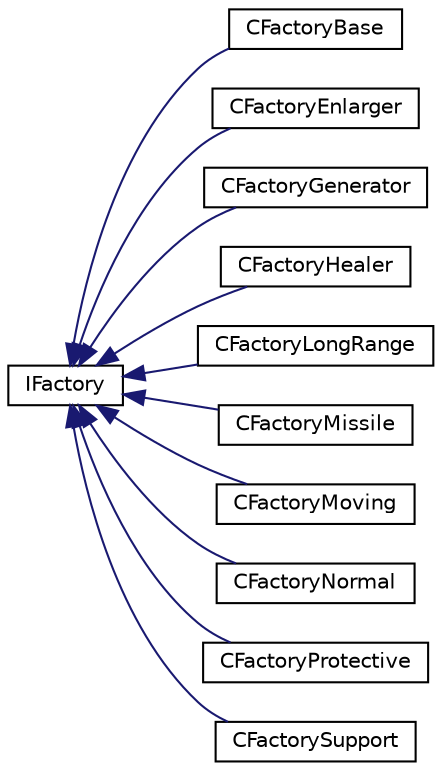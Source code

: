 digraph "Graphical Class Hierarchy"
{
  edge [fontname="Helvetica",fontsize="10",labelfontname="Helvetica",labelfontsize="10"];
  node [fontname="Helvetica",fontsize="10",shape=record];
  rankdir="LR";
  Node1 [label="IFactory",height=0.2,width=0.4,color="black", fillcolor="white", style="filled",URL="$classIFactory.html",tooltip="Интерфейс фабрики "];
  Node1 -> Node2 [dir="back",color="midnightblue",fontsize="10",style="solid",fontname="Helvetica"];
  Node2 [label="CFactoryBase",height=0.2,width=0.4,color="black", fillcolor="white", style="filled",URL="$classCFactoryBase.html",tooltip="Реализация Фабрики для базы "];
  Node1 -> Node3 [dir="back",color="midnightblue",fontsize="10",style="solid",fontname="Helvetica"];
  Node3 [label="CFactoryEnlarger",height=0.2,width=0.4,color="black", fillcolor="white", style="filled",URL="$classCFactoryEnlarger.html",tooltip="Реализация Фабрики для добывающей башни "];
  Node1 -> Node4 [dir="back",color="midnightblue",fontsize="10",style="solid",fontname="Helvetica"];
  Node4 [label="CFactoryGenerator",height=0.2,width=0.4,color="black", fillcolor="white", style="filled",URL="$classCFactoryGenerator.html",tooltip="Реализация Фабрики для генератора "];
  Node1 -> Node5 [dir="back",color="midnightblue",fontsize="10",style="solid",fontname="Helvetica"];
  Node5 [label="CFactoryHealer",height=0.2,width=0.4,color="black", fillcolor="white", style="filled",URL="$classCFactoryHealer.html",tooltip="Реализация Фабрики для хилящей башни "];
  Node1 -> Node6 [dir="back",color="midnightblue",fontsize="10",style="solid",fontname="Helvetica"];
  Node6 [label="CFactoryLongRange",height=0.2,width=0.4,color="black", fillcolor="white", style="filled",URL="$classCFactoryLongRange.html",tooltip="Реализация Фабрики для дальнобойной башни "];
  Node1 -> Node7 [dir="back",color="midnightblue",fontsize="10",style="solid",fontname="Helvetica"];
  Node7 [label="CFactoryMissile",height=0.2,width=0.4,color="black", fillcolor="white", style="filled",URL="$classCFactoryMissile.html",tooltip="Реализация Фабрики для ракетной установки "];
  Node1 -> Node8 [dir="back",color="midnightblue",fontsize="10",style="solid",fontname="Helvetica"];
  Node8 [label="CFactoryMoving",height=0.2,width=0.4,color="black", fillcolor="white", style="filled",URL="$classCFactoryMoving.html",tooltip="Реализация Фабрики для мобильной башни "];
  Node1 -> Node9 [dir="back",color="midnightblue",fontsize="10",style="solid",fontname="Helvetica"];
  Node9 [label="CFactoryNormal",height=0.2,width=0.4,color="black", fillcolor="white", style="filled",URL="$classCFactoryNormal.html",tooltip="Реализация Фабрики для обычной башни "];
  Node1 -> Node10 [dir="back",color="midnightblue",fontsize="10",style="solid",fontname="Helvetica"];
  Node10 [label="CFactoryProtective",height=0.2,width=0.4,color="black", fillcolor="white", style="filled",URL="$classCFactoryProtective.html",tooltip="Реализация Фабрики для защитной башни "];
  Node1 -> Node11 [dir="back",color="midnightblue",fontsize="10",style="solid",fontname="Helvetica"];
  Node11 [label="CFactorySupport",height=0.2,width=0.4,color="black", fillcolor="white", style="filled",URL="$classCFactorySupport.html",tooltip="Реализация Фабрики для башни поддержки "];
}
